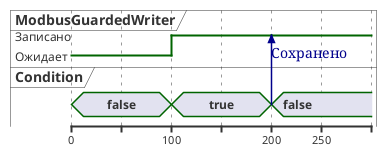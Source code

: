 @startuml

robust "ModbusGuardedWriter" as guard
concise "Condition" as cond

@0
cond is false
guard is Ожидает

@+100
cond is true
guard is Записано

@+100
cond -> guard : Сохранено
cond is false
guard is Записано

@+50

@enduml